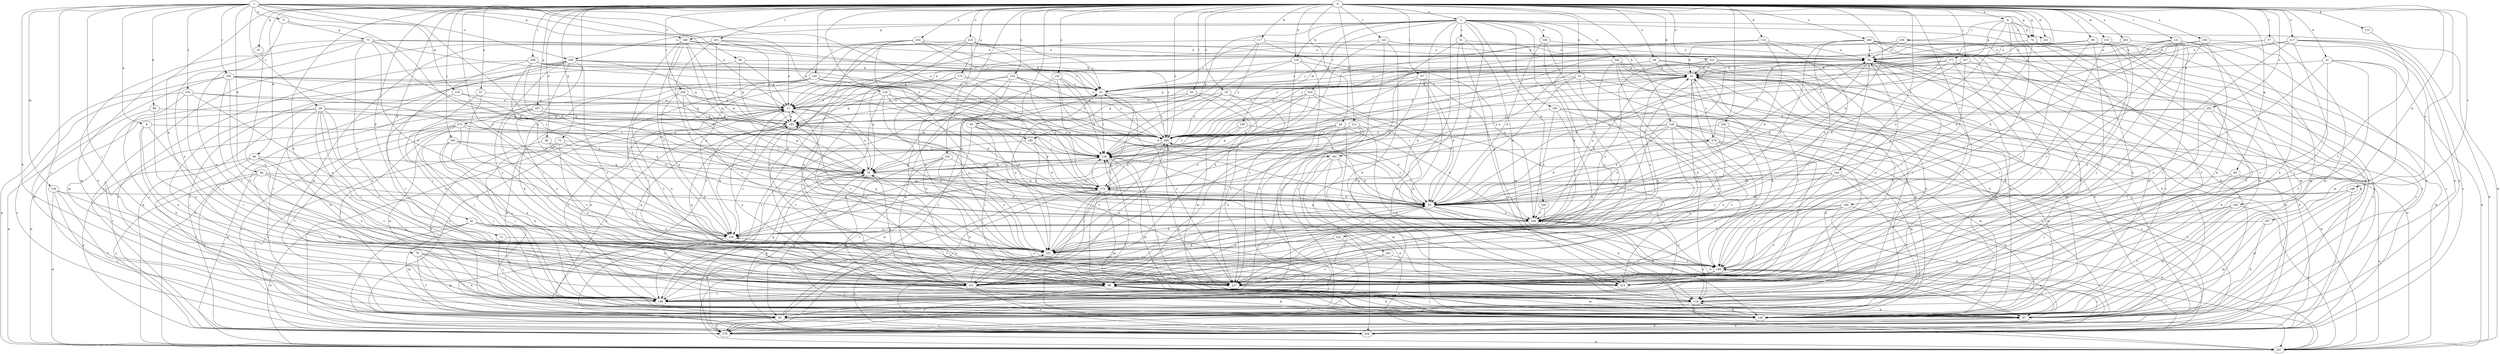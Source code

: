 strict digraph  {
0;
1;
2;
6;
8;
9;
11;
12;
16;
22;
29;
31;
33;
38;
40;
41;
43;
44;
47;
49;
51;
54;
57;
63;
64;
65;
67;
68;
70;
72;
74;
75;
76;
81;
84;
86;
87;
95;
97;
98;
99;
100;
104;
107;
108;
115;
116;
117;
118;
119;
121;
122;
124;
126;
129;
130;
133;
135;
136;
139;
140;
151;
153;
154;
160;
161;
167;
168;
171;
172;
175;
180;
182;
183;
190;
191;
192;
193;
194;
198;
201;
204;
208;
211;
215;
217;
221;
223;
226;
228;
230;
232;
234;
236;
237;
241;
242;
243;
245;
246;
247;
250;
253;
254;
256;
257;
258;
260;
263;
269;
275;
276;
278;
279;
0 -> 2  [label=a];
0 -> 6  [label=a];
0 -> 12  [label=b];
0 -> 16  [label=b];
0 -> 22  [label=b];
0 -> 38  [label=d];
0 -> 40  [label=d];
0 -> 41  [label=d];
0 -> 43  [label=d];
0 -> 44  [label=e];
0 -> 47  [label=e];
0 -> 49  [label=e];
0 -> 51  [label=e];
0 -> 57  [label=f];
0 -> 63  [label=f];
0 -> 67  [label=g];
0 -> 68  [label=g];
0 -> 70  [label=g];
0 -> 72  [label=g];
0 -> 74  [label=g];
0 -> 81  [label=h];
0 -> 95  [label=i];
0 -> 97  [label=i];
0 -> 99  [label=j];
0 -> 100  [label=j];
0 -> 104  [label=j];
0 -> 107  [label=j];
0 -> 115  [label=k];
0 -> 116  [label=k];
0 -> 117  [label=k];
0 -> 118  [label=k];
0 -> 121  [label=l];
0 -> 122  [label=l];
0 -> 124  [label=l];
0 -> 126  [label=l];
0 -> 129  [label=l];
0 -> 133  [label=m];
0 -> 151  [label=n];
0 -> 153  [label=o];
0 -> 154  [label=o];
0 -> 167  [label=p];
0 -> 175  [label=q];
0 -> 180  [label=q];
0 -> 190  [label=r];
0 -> 191  [label=r];
0 -> 198  [label=s];
0 -> 201  [label=s];
0 -> 208  [label=t];
0 -> 211  [label=t];
0 -> 217  [label=u];
0 -> 221  [label=u];
0 -> 223  [label=u];
0 -> 226  [label=u];
0 -> 228  [label=v];
0 -> 230  [label=v];
0 -> 241  [label=w];
0 -> 250  [label=x];
0 -> 253  [label=x];
0 -> 254  [label=x];
0 -> 256  [label=x];
0 -> 257  [label=x];
0 -> 260  [label=y];
0 -> 263  [label=y];
0 -> 269  [label=y];
0 -> 275  [label=z];
1 -> 8  [label=a];
1 -> 9  [label=a];
1 -> 11  [label=a];
1 -> 29  [label=c];
1 -> 64  [label=f];
1 -> 74  [label=g];
1 -> 84  [label=h];
1 -> 86  [label=h];
1 -> 87  [label=h];
1 -> 108  [label=j];
1 -> 135  [label=m];
1 -> 136  [label=m];
1 -> 160  [label=o];
1 -> 168  [label=p];
1 -> 182  [label=q];
1 -> 191  [label=r];
1 -> 192  [label=r];
1 -> 204  [label=s];
1 -> 258  [label=x];
1 -> 276  [label=z];
2 -> 31  [label=c];
2 -> 43  [label=d];
2 -> 118  [label=k];
2 -> 139  [label=m];
2 -> 160  [label=o];
2 -> 161  [label=o];
2 -> 168  [label=p];
2 -> 182  [label=q];
2 -> 193  [label=r];
2 -> 204  [label=s];
2 -> 232  [label=v];
2 -> 234  [label=v];
2 -> 241  [label=w];
2 -> 242  [label=w];
2 -> 243  [label=w];
2 -> 245  [label=w];
2 -> 246  [label=w];
2 -> 247  [label=w];
6 -> 65  [label=f];
6 -> 74  [label=g];
6 -> 161  [label=o];
6 -> 171  [label=p];
6 -> 194  [label=r];
6 -> 236  [label=v];
6 -> 247  [label=w];
6 -> 258  [label=x];
8 -> 98  [label=i];
8 -> 119  [label=k];
8 -> 151  [label=n];
8 -> 278  [label=z];
9 -> 75  [label=g];
9 -> 151  [label=n];
9 -> 258  [label=x];
11 -> 33  [label=c];
11 -> 65  [label=f];
11 -> 87  [label=h];
11 -> 108  [label=j];
11 -> 183  [label=q];
12 -> 108  [label=j];
12 -> 161  [label=o];
16 -> 11  [label=a];
16 -> 130  [label=l];
16 -> 194  [label=r];
16 -> 237  [label=v];
16 -> 269  [label=y];
22 -> 33  [label=c];
22 -> 98  [label=i];
22 -> 130  [label=l];
22 -> 140  [label=m];
22 -> 151  [label=n];
22 -> 161  [label=o];
22 -> 237  [label=v];
22 -> 278  [label=z];
29 -> 98  [label=i];
29 -> 108  [label=j];
29 -> 119  [label=k];
29 -> 161  [label=o];
29 -> 183  [label=q];
29 -> 215  [label=t];
29 -> 237  [label=v];
29 -> 247  [label=w];
29 -> 258  [label=x];
31 -> 54  [label=e];
31 -> 65  [label=f];
31 -> 140  [label=m];
31 -> 161  [label=o];
31 -> 247  [label=w];
33 -> 11  [label=a];
33 -> 130  [label=l];
33 -> 161  [label=o];
33 -> 237  [label=v];
33 -> 269  [label=y];
38 -> 87  [label=h];
38 -> 130  [label=l];
38 -> 215  [label=t];
38 -> 226  [label=u];
40 -> 65  [label=f];
40 -> 76  [label=g];
40 -> 151  [label=n];
40 -> 237  [label=v];
40 -> 279  [label=z];
41 -> 22  [label=b];
41 -> 65  [label=f];
41 -> 140  [label=m];
41 -> 151  [label=n];
41 -> 237  [label=v];
41 -> 247  [label=w];
43 -> 54  [label=e];
43 -> 119  [label=k];
43 -> 130  [label=l];
43 -> 183  [label=q];
43 -> 215  [label=t];
43 -> 237  [label=v];
43 -> 258  [label=x];
43 -> 269  [label=y];
44 -> 98  [label=i];
44 -> 130  [label=l];
44 -> 204  [label=s];
44 -> 215  [label=t];
44 -> 258  [label=x];
44 -> 269  [label=y];
44 -> 279  [label=z];
47 -> 11  [label=a];
47 -> 98  [label=i];
47 -> 119  [label=k];
49 -> 22  [label=b];
49 -> 33  [label=c];
49 -> 119  [label=k];
49 -> 140  [label=m];
49 -> 183  [label=q];
51 -> 33  [label=c];
51 -> 43  [label=d];
51 -> 140  [label=m];
51 -> 172  [label=p];
51 -> 237  [label=v];
51 -> 247  [label=w];
54 -> 22  [label=b];
54 -> 33  [label=c];
54 -> 43  [label=d];
54 -> 119  [label=k];
54 -> 194  [label=r];
54 -> 215  [label=t];
54 -> 237  [label=v];
54 -> 247  [label=w];
57 -> 54  [label=e];
57 -> 87  [label=h];
57 -> 140  [label=m];
57 -> 269  [label=y];
63 -> 11  [label=a];
63 -> 76  [label=g];
63 -> 140  [label=m];
63 -> 237  [label=v];
64 -> 11  [label=a];
64 -> 22  [label=b];
64 -> 140  [label=m];
64 -> 183  [label=q];
65 -> 22  [label=b];
65 -> 33  [label=c];
65 -> 172  [label=p];
65 -> 204  [label=s];
65 -> 279  [label=z];
67 -> 151  [label=n];
68 -> 108  [label=j];
68 -> 172  [label=p];
68 -> 247  [label=w];
70 -> 65  [label=f];
70 -> 87  [label=h];
70 -> 108  [label=j];
70 -> 140  [label=m];
70 -> 194  [label=r];
70 -> 237  [label=v];
72 -> 108  [label=j];
72 -> 130  [label=l];
72 -> 226  [label=u];
72 -> 237  [label=v];
72 -> 279  [label=z];
74 -> 43  [label=d];
74 -> 54  [label=e];
74 -> 87  [label=h];
74 -> 119  [label=k];
75 -> 33  [label=c];
75 -> 54  [label=e];
75 -> 87  [label=h];
75 -> 140  [label=m];
75 -> 151  [label=n];
75 -> 161  [label=o];
75 -> 172  [label=p];
75 -> 226  [label=u];
75 -> 269  [label=y];
76 -> 11  [label=a];
76 -> 65  [label=f];
76 -> 87  [label=h];
76 -> 98  [label=i];
76 -> 130  [label=l];
76 -> 172  [label=p];
81 -> 108  [label=j];
81 -> 140  [label=m];
81 -> 151  [label=n];
81 -> 204  [label=s];
81 -> 215  [label=t];
81 -> 226  [label=u];
81 -> 247  [label=w];
84 -> 65  [label=f];
84 -> 119  [label=k];
84 -> 172  [label=p];
84 -> 215  [label=t];
84 -> 258  [label=x];
84 -> 279  [label=z];
86 -> 151  [label=n];
86 -> 183  [label=q];
86 -> 247  [label=w];
87 -> 22  [label=b];
87 -> 98  [label=i];
87 -> 130  [label=l];
87 -> 183  [label=q];
87 -> 194  [label=r];
87 -> 204  [label=s];
87 -> 258  [label=x];
87 -> 269  [label=y];
95 -> 98  [label=i];
95 -> 172  [label=p];
95 -> 215  [label=t];
95 -> 247  [label=w];
95 -> 269  [label=y];
97 -> 33  [label=c];
97 -> 43  [label=d];
97 -> 108  [label=j];
97 -> 119  [label=k];
97 -> 161  [label=o];
97 -> 258  [label=x];
98 -> 43  [label=d];
98 -> 54  [label=e];
98 -> 87  [label=h];
98 -> 108  [label=j];
98 -> 119  [label=k];
98 -> 183  [label=q];
98 -> 279  [label=z];
99 -> 22  [label=b];
99 -> 54  [label=e];
99 -> 87  [label=h];
99 -> 108  [label=j];
99 -> 119  [label=k];
99 -> 130  [label=l];
99 -> 194  [label=r];
99 -> 279  [label=z];
100 -> 76  [label=g];
100 -> 108  [label=j];
100 -> 119  [label=k];
100 -> 130  [label=l];
100 -> 151  [label=n];
100 -> 226  [label=u];
104 -> 43  [label=d];
104 -> 65  [label=f];
104 -> 140  [label=m];
104 -> 172  [label=p];
104 -> 194  [label=r];
104 -> 226  [label=u];
107 -> 22  [label=b];
107 -> 43  [label=d];
107 -> 194  [label=r];
107 -> 204  [label=s];
108 -> 11  [label=a];
108 -> 76  [label=g];
115 -> 215  [label=t];
116 -> 11  [label=a];
116 -> 43  [label=d];
116 -> 54  [label=e];
116 -> 258  [label=x];
116 -> 269  [label=y];
117 -> 54  [label=e];
117 -> 76  [label=g];
117 -> 183  [label=q];
117 -> 258  [label=x];
117 -> 269  [label=y];
118 -> 11  [label=a];
118 -> 22  [label=b];
118 -> 65  [label=f];
118 -> 130  [label=l];
118 -> 237  [label=v];
119 -> 11  [label=a];
119 -> 22  [label=b];
119 -> 54  [label=e];
119 -> 65  [label=f];
119 -> 87  [label=h];
119 -> 140  [label=m];
121 -> 43  [label=d];
121 -> 54  [label=e];
121 -> 87  [label=h];
121 -> 98  [label=i];
121 -> 108  [label=j];
121 -> 130  [label=l];
121 -> 140  [label=m];
121 -> 161  [label=o];
121 -> 194  [label=r];
121 -> 237  [label=v];
122 -> 22  [label=b];
122 -> 33  [label=c];
122 -> 54  [label=e];
122 -> 119  [label=k];
122 -> 151  [label=n];
122 -> 279  [label=z];
124 -> 11  [label=a];
124 -> 43  [label=d];
124 -> 130  [label=l];
124 -> 161  [label=o];
124 -> 183  [label=q];
124 -> 237  [label=v];
124 -> 269  [label=y];
126 -> 43  [label=d];
126 -> 98  [label=i];
126 -> 119  [label=k];
126 -> 130  [label=l];
126 -> 140  [label=m];
126 -> 194  [label=r];
126 -> 237  [label=v];
126 -> 258  [label=x];
126 -> 269  [label=y];
126 -> 279  [label=z];
129 -> 33  [label=c];
129 -> 98  [label=i];
129 -> 119  [label=k];
129 -> 130  [label=l];
129 -> 172  [label=p];
129 -> 247  [label=w];
130 -> 76  [label=g];
130 -> 140  [label=m];
130 -> 226  [label=u];
133 -> 54  [label=e];
133 -> 98  [label=i];
133 -> 183  [label=q];
133 -> 204  [label=s];
133 -> 215  [label=t];
135 -> 11  [label=a];
135 -> 237  [label=v];
135 -> 258  [label=x];
136 -> 43  [label=d];
136 -> 65  [label=f];
136 -> 108  [label=j];
136 -> 204  [label=s];
136 -> 247  [label=w];
139 -> 43  [label=d];
139 -> 76  [label=g];
139 -> 130  [label=l];
139 -> 269  [label=y];
140 -> 54  [label=e];
140 -> 76  [label=g];
140 -> 98  [label=i];
140 -> 119  [label=k];
151 -> 22  [label=b];
151 -> 43  [label=d];
151 -> 76  [label=g];
151 -> 108  [label=j];
151 -> 130  [label=l];
151 -> 140  [label=m];
151 -> 183  [label=q];
151 -> 204  [label=s];
153 -> 33  [label=c];
153 -> 43  [label=d];
153 -> 130  [label=l];
153 -> 161  [label=o];
153 -> 172  [label=p];
154 -> 33  [label=c];
154 -> 108  [label=j];
154 -> 140  [label=m];
154 -> 172  [label=p];
154 -> 194  [label=r];
154 -> 269  [label=y];
154 -> 279  [label=z];
160 -> 22  [label=b];
160 -> 65  [label=f];
160 -> 98  [label=i];
160 -> 130  [label=l];
160 -> 151  [label=n];
160 -> 183  [label=q];
160 -> 237  [label=v];
160 -> 247  [label=w];
160 -> 279  [label=z];
161 -> 11  [label=a];
161 -> 33  [label=c];
161 -> 43  [label=d];
161 -> 108  [label=j];
161 -> 183  [label=q];
161 -> 194  [label=r];
161 -> 269  [label=y];
167 -> 76  [label=g];
167 -> 108  [label=j];
167 -> 183  [label=q];
167 -> 237  [label=v];
167 -> 269  [label=y];
167 -> 279  [label=z];
168 -> 43  [label=d];
168 -> 54  [label=e];
168 -> 76  [label=g];
168 -> 140  [label=m];
168 -> 161  [label=o];
168 -> 172  [label=p];
168 -> 226  [label=u];
168 -> 269  [label=y];
171 -> 22  [label=b];
171 -> 87  [label=h];
171 -> 98  [label=i];
171 -> 172  [label=p];
171 -> 269  [label=y];
172 -> 43  [label=d];
172 -> 54  [label=e];
172 -> 98  [label=i];
172 -> 130  [label=l];
172 -> 140  [label=m];
172 -> 204  [label=s];
172 -> 279  [label=z];
175 -> 33  [label=c];
175 -> 76  [label=g];
175 -> 98  [label=i];
175 -> 119  [label=k];
175 -> 269  [label=y];
180 -> 65  [label=f];
180 -> 140  [label=m];
180 -> 215  [label=t];
180 -> 247  [label=w];
180 -> 258  [label=x];
182 -> 43  [label=d];
182 -> 130  [label=l];
182 -> 151  [label=n];
182 -> 258  [label=x];
183 -> 22  [label=b];
183 -> 43  [label=d];
183 -> 226  [label=u];
183 -> 237  [label=v];
183 -> 269  [label=y];
190 -> 87  [label=h];
190 -> 98  [label=i];
190 -> 151  [label=n];
190 -> 226  [label=u];
190 -> 247  [label=w];
190 -> 258  [label=x];
191 -> 43  [label=d];
191 -> 76  [label=g];
191 -> 140  [label=m];
191 -> 215  [label=t];
191 -> 247  [label=w];
191 -> 279  [label=z];
192 -> 11  [label=a];
192 -> 33  [label=c];
192 -> 76  [label=g];
192 -> 98  [label=i];
192 -> 130  [label=l];
192 -> 140  [label=m];
192 -> 237  [label=v];
192 -> 247  [label=w];
193 -> 151  [label=n];
193 -> 183  [label=q];
193 -> 194  [label=r];
193 -> 204  [label=s];
193 -> 247  [label=w];
193 -> 258  [label=x];
194 -> 98  [label=i];
194 -> 151  [label=n];
194 -> 215  [label=t];
194 -> 226  [label=u];
194 -> 237  [label=v];
194 -> 258  [label=x];
198 -> 43  [label=d];
198 -> 140  [label=m];
198 -> 204  [label=s];
198 -> 258  [label=x];
201 -> 11  [label=a];
201 -> 54  [label=e];
201 -> 76  [label=g];
201 -> 183  [label=q];
201 -> 258  [label=x];
201 -> 279  [label=z];
204 -> 11  [label=a];
204 -> 22  [label=b];
204 -> 76  [label=g];
204 -> 87  [label=h];
204 -> 130  [label=l];
204 -> 161  [label=o];
204 -> 194  [label=r];
208 -> 22  [label=b];
208 -> 33  [label=c];
208 -> 76  [label=g];
208 -> 108  [label=j];
208 -> 204  [label=s];
208 -> 226  [label=u];
208 -> 269  [label=y];
211 -> 108  [label=j];
211 -> 119  [label=k];
211 -> 151  [label=n];
211 -> 226  [label=u];
211 -> 269  [label=y];
215 -> 11  [label=a];
215 -> 22  [label=b];
217 -> 33  [label=c];
217 -> 54  [label=e];
217 -> 87  [label=h];
217 -> 108  [label=j];
217 -> 204  [label=s];
217 -> 237  [label=v];
217 -> 247  [label=w];
221 -> 22  [label=b];
221 -> 43  [label=d];
221 -> 87  [label=h];
221 -> 161  [label=o];
221 -> 204  [label=s];
221 -> 258  [label=x];
221 -> 269  [label=y];
223 -> 33  [label=c];
223 -> 43  [label=d];
223 -> 54  [label=e];
223 -> 65  [label=f];
223 -> 151  [label=n];
223 -> 204  [label=s];
223 -> 237  [label=v];
226 -> 108  [label=j];
226 -> 161  [label=o];
228 -> 11  [label=a];
228 -> 43  [label=d];
228 -> 161  [label=o];
228 -> 215  [label=t];
228 -> 226  [label=u];
228 -> 269  [label=y];
230 -> 43  [label=d];
230 -> 140  [label=m];
230 -> 151  [label=n];
230 -> 269  [label=y];
232 -> 151  [label=n];
232 -> 161  [label=o];
232 -> 204  [label=s];
234 -> 11  [label=a];
234 -> 43  [label=d];
234 -> 76  [label=g];
234 -> 108  [label=j];
234 -> 172  [label=p];
234 -> 226  [label=u];
236 -> 11  [label=a];
236 -> 54  [label=e];
236 -> 65  [label=f];
237 -> 22  [label=b];
237 -> 140  [label=m];
241 -> 140  [label=m];
242 -> 22  [label=b];
242 -> 33  [label=c];
242 -> 87  [label=h];
242 -> 204  [label=s];
242 -> 215  [label=t];
242 -> 258  [label=x];
242 -> 279  [label=z];
243 -> 108  [label=j];
243 -> 194  [label=r];
243 -> 237  [label=v];
245 -> 161  [label=o];
245 -> 258  [label=x];
246 -> 43  [label=d];
246 -> 54  [label=e];
246 -> 119  [label=k];
246 -> 151  [label=n];
247 -> 194  [label=r];
250 -> 108  [label=j];
250 -> 119  [label=k];
250 -> 183  [label=q];
250 -> 237  [label=v];
250 -> 269  [label=y];
253 -> 43  [label=d];
253 -> 65  [label=f];
253 -> 76  [label=g];
253 -> 87  [label=h];
253 -> 161  [label=o];
253 -> 279  [label=z];
254 -> 33  [label=c];
254 -> 54  [label=e];
254 -> 151  [label=n];
254 -> 161  [label=o];
254 -> 226  [label=u];
254 -> 269  [label=y];
254 -> 279  [label=z];
256 -> 33  [label=c];
256 -> 54  [label=e];
256 -> 108  [label=j];
256 -> 119  [label=k];
256 -> 194  [label=r];
257 -> 87  [label=h];
257 -> 140  [label=m];
257 -> 226  [label=u];
258 -> 22  [label=b];
258 -> 87  [label=h];
258 -> 119  [label=k];
258 -> 172  [label=p];
258 -> 226  [label=u];
260 -> 54  [label=e];
260 -> 87  [label=h];
260 -> 98  [label=i];
260 -> 108  [label=j];
260 -> 140  [label=m];
260 -> 258  [label=x];
260 -> 269  [label=y];
260 -> 279  [label=z];
263 -> 54  [label=e];
263 -> 140  [label=m];
263 -> 151  [label=n];
269 -> 130  [label=l];
269 -> 151  [label=n];
269 -> 172  [label=p];
269 -> 258  [label=x];
275 -> 65  [label=f];
275 -> 108  [label=j];
275 -> 130  [label=l];
275 -> 140  [label=m];
275 -> 204  [label=s];
275 -> 237  [label=v];
275 -> 247  [label=w];
275 -> 269  [label=y];
276 -> 11  [label=a];
276 -> 98  [label=i];
276 -> 108  [label=j];
276 -> 161  [label=o];
276 -> 183  [label=q];
276 -> 204  [label=s];
278 -> 43  [label=d];
278 -> 54  [label=e];
278 -> 130  [label=l];
278 -> 140  [label=m];
278 -> 151  [label=n];
278 -> 215  [label=t];
278 -> 279  [label=z];
279 -> 22  [label=b];
279 -> 194  [label=r];
279 -> 247  [label=w];
}
